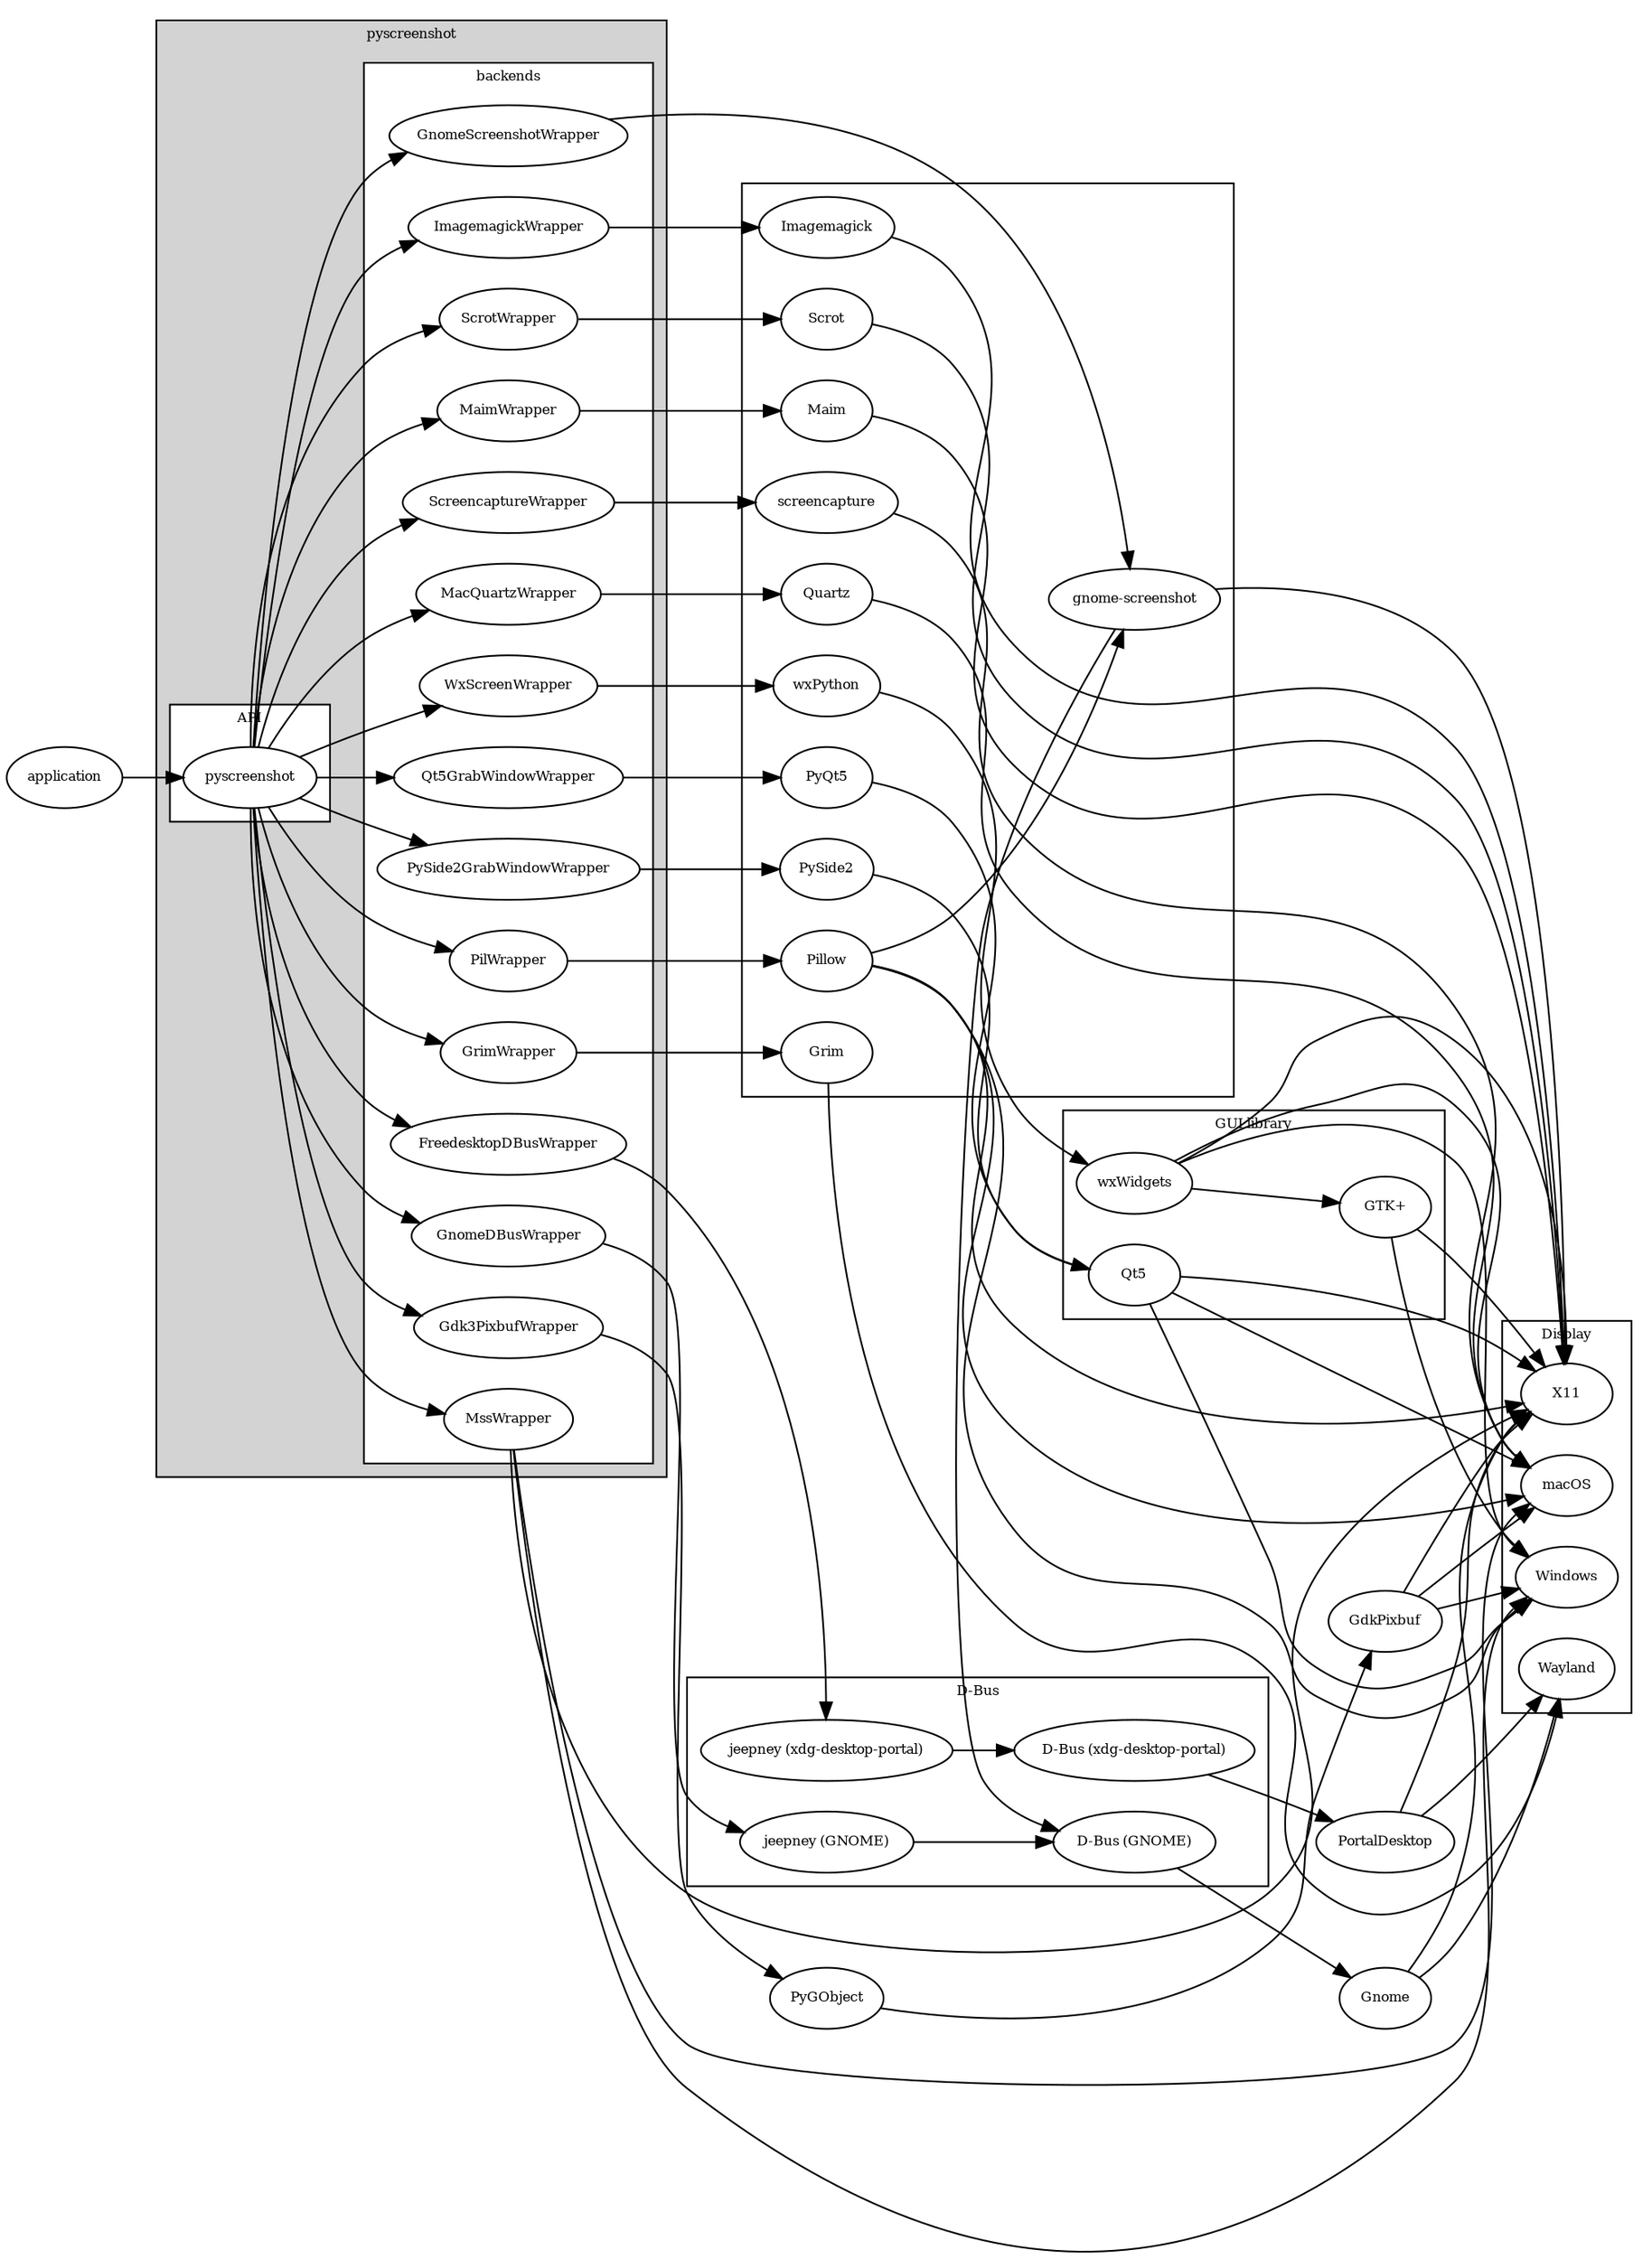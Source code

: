 digraph G {
    rankdir=LR;
    node [fontsize=8];
    fontsize=8;

    subgraph cluster_0 {
        label = "pyscreenshot";
        style=filled;
        fillcolor=lightgrey;
        subgraph cluster_1 {
            label = "API";
            style=filled;
            fillcolor=white;

            pyscreenshot;
        }
        subgraph cluster_2 {
            style=filled;
            fillcolor=white;
            label = "backends";

            // pyscreenshot -> Qt4GrabWindowWrapper;
            pyscreenshot -> Qt5GrabWindowWrapper;
            // pyscreenshot -> PySideGrabWindowWrapper;
            pyscreenshot -> PySide2GrabWindowWrapper;
            pyscreenshot -> PilWrapper;
            pyscreenshot -> ImagemagickWrapper;
            pyscreenshot -> WxScreenWrapper;
            pyscreenshot -> ScrotWrapper;
            pyscreenshot -> MaimWrapper;
            pyscreenshot -> MacQuartzWrapper
            pyscreenshot -> ScreencaptureWrapper
            pyscreenshot -> Gdk3PixbufWrapper
            pyscreenshot -> GnomeScreenshotWrapper
            pyscreenshot -> FreedesktopDBusWrapper
            pyscreenshot -> GnomeDBusWrapper
            // pyscreenshot -> KwinDBusWrapper
            pyscreenshot -> MssWrapper
            pyscreenshot -> GrimWrapper;
        }
    }
    subgraph cluster_3 {
        Pillow;
        wxPython;
        // PyQt4;
        PyQt5;
        // PySide;
        PySide2;
        screencapture;
        Quartz;
        Scrot;
        Maim;
        Imagemagick;
        "gnome-screenshot";
        Grim;
    }
    subgraph cluster_4 {
        label = "GUI library";
        // Qt4;
        Qt5;
        wxWidgets;
        "GTK+";
    }
    subgraph cluster_5 {
        label = "D-Bus";
        "D-Bus (GNOME)";
        // "D-Bus (KDE)";
        "D-Bus (xdg-desktop-portal)";

        "jeepney (GNOME)";
        // "jeepney (KDE)";
        "jeepney (xdg-desktop-portal)";
    }
    subgraph cluster_9 {
        label = "Display";
        Windows;
        macOS;
        X11;
        Wayland;
    }
    // Qt4GrabWindowWrapper -> PyQt4 -> Qt4;
    // PyQt4 -> Qt5;
    Qt5GrabWindowWrapper -> PyQt5 -> Qt5;
    // PySideGrabWindowWrapper -> PySide -> Qt4;
    PySide2GrabWindowWrapper -> PySide2 -> Qt5;

    // Qt4 -> macOS;
    // Qt4 -> Windows;
    // Qt4 -> X11;
    Qt5 -> macOS;
    Qt5 -> Windows;
    Qt5 -> X11;

    PilWrapper -> Pillow -> Windows;
    Pillow -> macOS;
    Pillow -> X11;
    Pillow -> "gnome-screenshot";

    ImagemagickWrapper -> Imagemagick -> X11;
    ScrotWrapper -> Scrot -> X11;
    // KsnipWrapper -> ksnip;
    MaimWrapper -> Maim -> X11;

    Gnome -> Wayland;
    Gnome -> X11;
    // KDE -> Wayland;
    // KDE -> X11;
    PortalDesktop -> Wayland;
    PortalDesktop -> X11;

    "D-Bus (GNOME)" -> Gnome;
    // "D-Bus (KDE)" -> KDE;
    "D-Bus (xdg-desktop-portal)" -> PortalDesktop;

    "jeepney (GNOME)"-> "D-Bus (GNOME)";
    // "jeepney (KDE)"-> "D-Bus (KDE)";
    "jeepney (xdg-desktop-portal)"-> "D-Bus (xdg-desktop-portal)";

    GnomeDBusWrapper -> "jeepney (GNOME)";
    // KwinDBusWrapper -> "jeepney (KDE)";
    FreedesktopDBusWrapper -> "jeepney (xdg-desktop-portal)";

    GnomeScreenshotWrapper -> "gnome-screenshot";
    "gnome-screenshot" -> X11;
    "gnome-screenshot" -> "D-Bus (GNOME)";

    //"GTK+" -> macOS;
    "GTK+" -> Windows;
    "GTK+" -> X11;

    Gdk3PixbufWrapper -> PyGObject -> GdkPixbuf;
    GdkPixbuf -> macOS;
    GdkPixbuf -> Windows;
    GdkPixbuf -> X11;

    WxScreenWrapper -> wxPython -> wxWidgets;
    wxWidgets -> "GTK+";
    wxWidgets -> macOS;
    wxWidgets -> Windows;
    wxWidgets -> X11;

    MacQuartzWrapper -> Quartz -> macOS;
    ScreencaptureWrapper -> screencapture -> macOS;

    MssWrapper -> X11;
    MssWrapper -> macOS;
    MssWrapper -> Windows;

    GrimWrapper -> Grim -> Wayland;

    application -> pyscreenshot;

}
